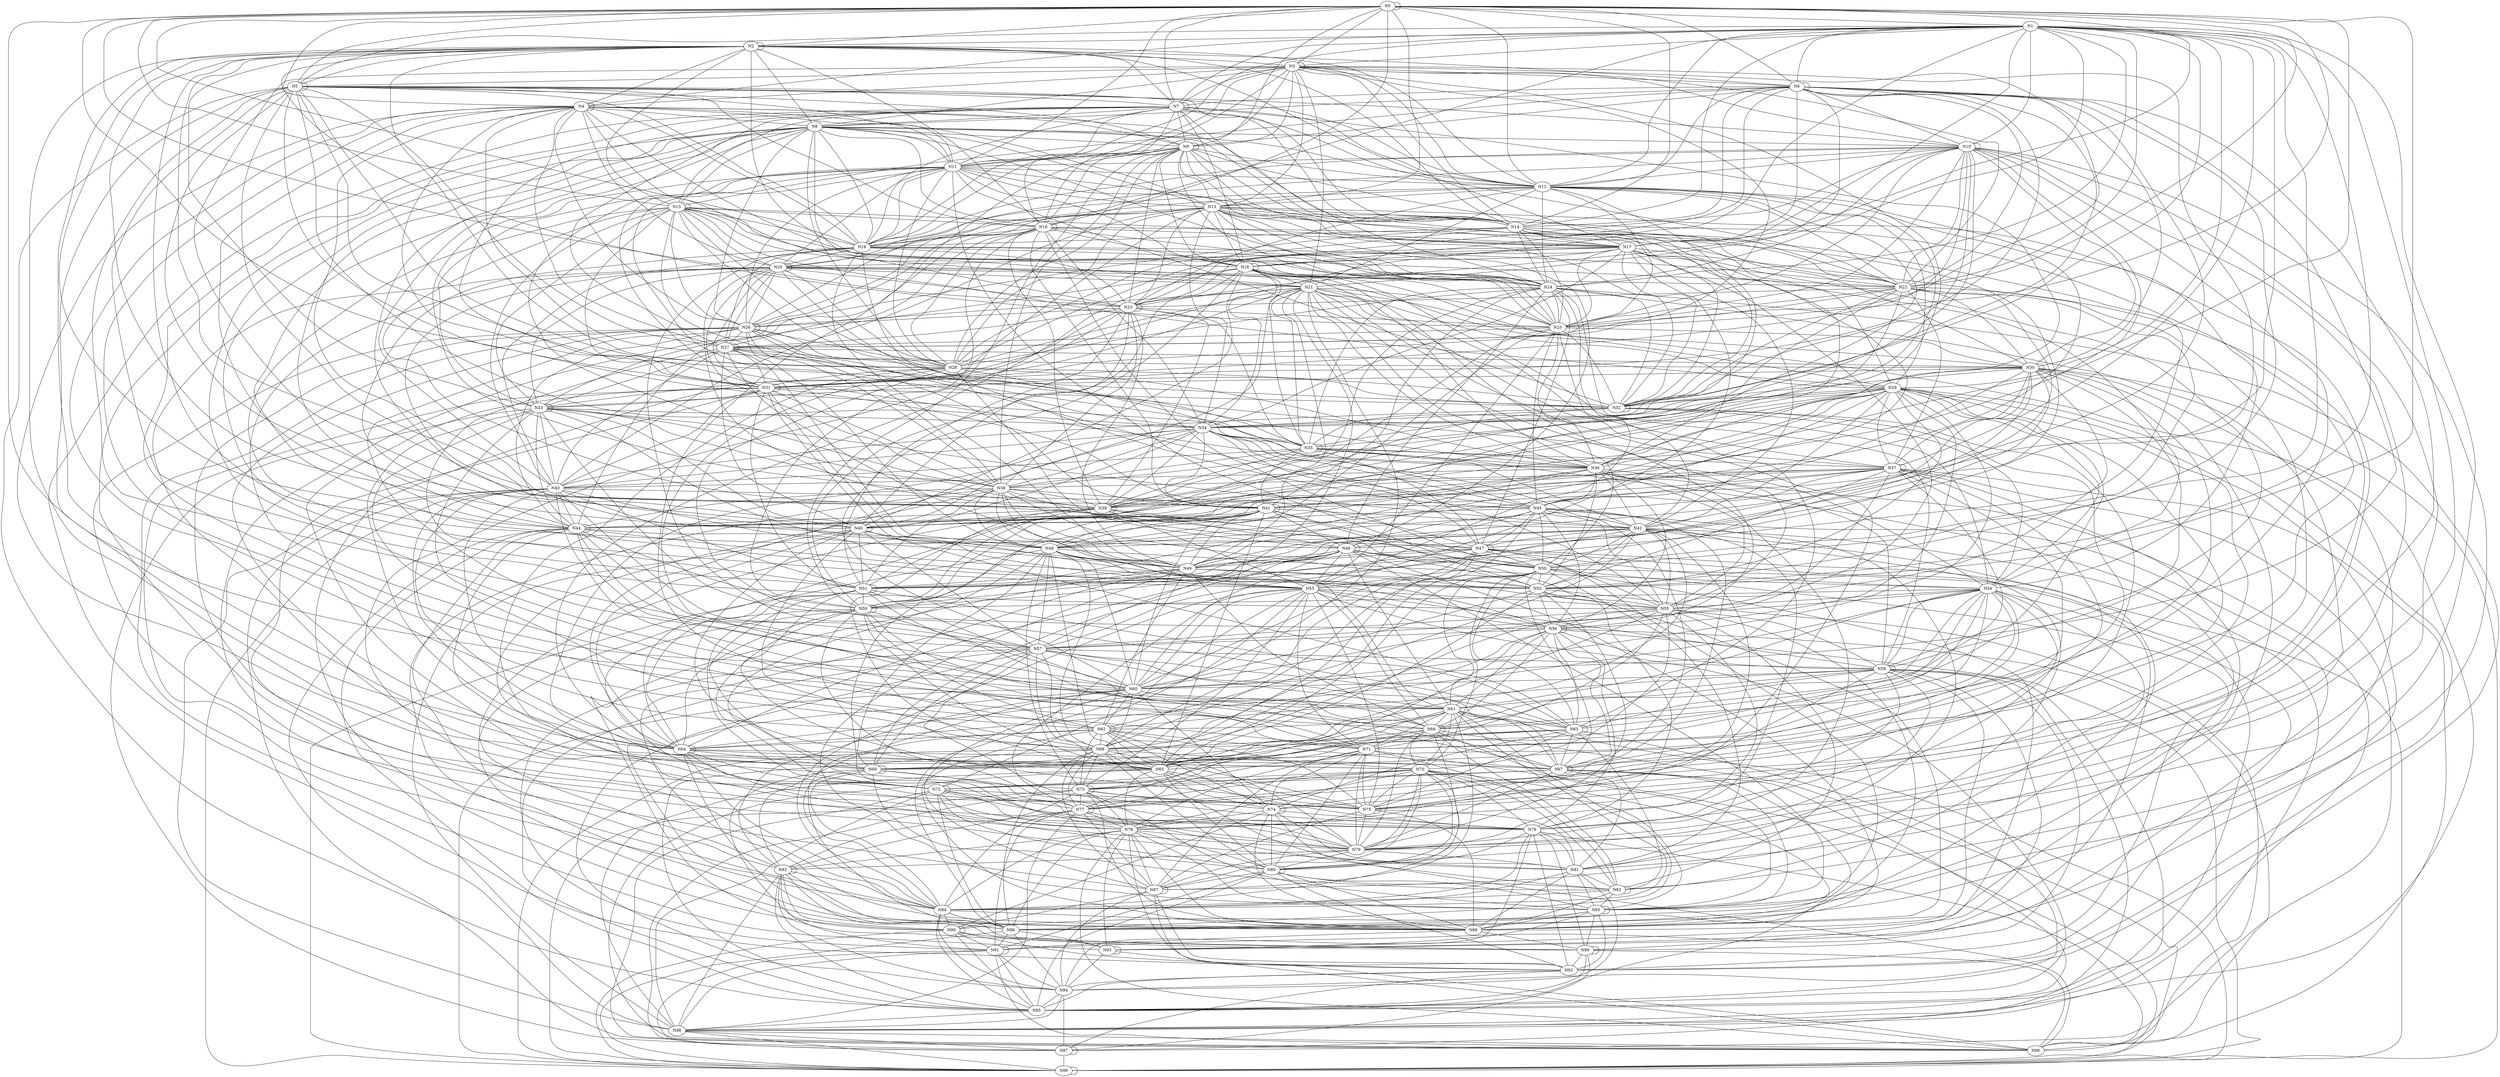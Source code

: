Graph G {
	N34--N39[weight=36];
	N34--N38[weight=45];
	N60--N87[weight=28];
	N10--N66[weight=69];
	N34--N35[weight=87];
	N60--N82[weight=16];
	N60--N84[weight=36];
	N34--N36[weight=98];
	N76--N98[weight=54];
	N17--N34[weight=6];
	N17--N33[weight=18];
	N17--N32[weight=46];
	N93--N98[weight=47];
	N26--N87[weight=87];
	N93--N94[weight=6];
	N93--N93[weight=83];
	N17--N28[weight=8];
	N34--N42[weight=47];
	N34--N41[weight=68];
	N34--N43[weight=95];
	N2--N12[weight=4];
	N2--N14[weight=78];
	N34--N45[weight=73];
	N2--N15[weight=20];
	N2--N16[weight=66];
	N34--N47[weight=20];
	N60--N74[weight=95];
	N17--N49[weight=25];
	N43--N70[weight=6];
	N43--N71[weight=88];
	N17--N42[weight=97];
	N0--N3[weight=37];
	N0--N2[weight=28];
	N43--N68[weight=60];
	N0--N1[weight=80];
	N0--N0[weight=28];
	N0--N7[weight=10];
	N2--N17[weight=19];
	N0--N6[weight=48];
	N2--N18[weight=88];
	N0--N5[weight=65];
	N34--N55[weight=47];
	N0--N4[weight=87];
	N0--N9[weight=56];
	N26--N93[weight=35];
	N34--N51[weight=97];
	N2--N25[weight=54];
	N43--N64[weight=44];
	N17--N58[weight=25];
	N67--N72[weight=13];
	N67--N73[weight=69];
	N17--N54[weight=84];
	N17--N53[weight=23];
	N43--N57[weight=50];
	N67--N67[weight=4];
	N2--N28[weight=41];
	N76--N84[weight=42];
	N10--N90[weight=82];
	N76--N81[weight=10];
	N26--N60[weight=77];
	N76--N80[weight=100];
	N2--N33[weight=38];
	N60--N99[weight=57];
	N17--N60[weight=63];
	N60--N94[weight=45];
	N76--N89[weight=14];
	N10--N79[weight=79];
	N35--N97[weight=68];
	N67--N85[weight=54];
	N43--N51[weight=72];
	N67--N81[weight=35];
	N43--N49[weight=38];
	N43--N45[weight=11];
	N26--N79[weight=11];
	N43--N44[weight=98];
	N67--N79[weight=78];
	N2--N39[weight=50];
	N76--N94[weight=3];
	N10--N80[weight=12];
	N76--N92[weight=61];
	N26--N72[weight=63];
	N2--N44[weight=64];
	N84--N95[weight=34];
	N2--N47[weight=6];
	N1--N2[weight=33];
	N1--N4[weight=61];
	N1--N3[weight=1];
	N1--N6[weight=81];
	N1--N5[weight=54];
	N1--N7[weight=94];
	N2--N40[weight=59];
	N17--N75[weight=84];
	N51--N75[weight=9];
	N3--N46[weight=89];
	N3--N40[weight=74];
	N42--N47[weight=97];
	N85--N93[weight=69];
	N85--N92[weight=78];
	N42--N49[weight=75];
	N42--N48[weight=60];
	N51--N72[weight=59];
	N51--N64[weight=46];
	N3--N38[weight=87];
	N51--N63[weight=2];
	N51--N69[weight=21];
	N51--N67[weight=41];
	N51--N66[weight=75];
	N85--N86[weight=25];
	N85--N85[weight=97];
	N18--N96[weight=29];
	N85--N88[weight=76];
	N3--N31[weight=36];
	N42--N50[weight=55];
	N85--N89[weight=69];
	N42--N52[weight=75];
	N42--N51[weight=17];
	N60--N66[weight=2];
	N2--N67[weight=15];
	N60--N61[weight=11];
	N60--N62[weight=14];
	N60--N68[weight=64];
	N51--N51[weight=55];
	N18--N64[weight=41];
	N51--N59[weight=49];
	N18--N60[weight=48];
	N84--N88[weight=84];
	N84--N86[weight=91];
	N75--N81[weight=4];
	N2--N70[weight=74];
	N75--N75[weight=81];
	N75--N79[weight=33];
	N84--N94[weight=69];
	N84--N90[weight=34];
	N2--N8[weight=73];
	N35--N41[weight=39];
	N2--N7[weight=14];
	N2--N6[weight=90];
	N2--N5[weight=39];
	N2--N4[weight=100];
	N2--N3[weight=85];
	N35--N42[weight=55];
	N2--N2[weight=74];
	N35--N43[weight=69];
	N58--N93[weight=9];
	N35--N37[weight=47];
	N61--N84[weight=9];
	N35--N38[weight=78];
	N35--N35[weight=15];
	N61--N86[weight=83];
	N35--N36[weight=55];
	N58--N95[weight=50];
	N61--N87[weight=65];
	N35--N39[weight=32];
	N58--N96[weight=81];
	N94--N96[weight=86];
	N94--N97[weight=89];
	N94--N95[weight=98];
	N33--N40[weight=40];
	N33--N42[weight=11];
	N33--N43[weight=12];
	N33--N33[weight=92];
	N33--N34[weight=9];
	N68--N73[weight=30];
	N33--N38[weight=63];
	N68--N77[weight=31];
	N33--N39[weight=33];
	N68--N75[weight=17];
	N58--N88[weight=19];
	N58--N89[weight=98];
	N61--N99[weight=72];
	N68--N70[weight=96];
	N61--N71[weight=62];
	N61--N70[weight=7];
	N3--N25[weight=72];
	N33--N44[weight=7];
	N4--N71[weight=36];
	N3--N21[weight=62];
	N3--N22[weight=40];
	N33--N49[weight=97];
	N4--N75[weight=59];
	N61--N62[weight=6];
	N58--N76[weight=59];
	N58--N78[weight=21];
	N61--N63[weight=86];
	N61--N66[weight=28];
	N61--N65[weight=22];
	N58--N75[weight=13];
	N61--N67[weight=3];
	N58--N58[weight=50];
	N27--N51[weight=100];
	N33--N62[weight=65];
	N3--N19[weight=78];
	N33--N64[weight=84];
	N3--N14[weight=62];
	N33--N56[weight=51];
	N3--N16[weight=69];
	N58--N60[weight=42];
	N3--N10[weight=55];
	N3--N11[weight=94];
	N3--N12[weight=6];
	N3--N13[weight=81];
	N58--N66[weight=100];
	N4--N68[weight=46];
	N58--N62[weight=38];
	N61--N77[weight=16];
	N27--N49[weight=8];
	N58--N61[weight=84];
	N10--N25[weight=80];
	N27--N48[weight=24];
	N53--N95[weight=33];
	N10--N27[weight=3];
	N10--N22[weight=44];
	N10--N24[weight=38];
	N10--N23[weight=51];
	N27--N43[weight=29];
	N25--N30[weight=73];
	N27--N40[weight=93];
	N3--N9[weight=70];
	N25--N32[weight=49];
	N3--N6[weight=65];
	N33--N66[weight=25];
	N3--N5[weight=68];
	N25--N27[weight=47];
	N3--N8[weight=57];
	N3--N7[weight=86];
	N3--N4[weight=47];
	N3--N3[weight=17];
	N1--N32[weight=77];
	N10--N31[weight=90];
	N10--N30[weight=65];
	N1--N37[weight=23];
	N53--N86[weight=8];
	N27--N38[weight=44];
	N8--N12[weight=92];
	N8--N11[weight=50];
	N8--N14[weight=64];
	N27--N37[weight=53];
	N8--N13[weight=28];
	N10--N11[weight=19];
	N27--N31[weight=33];
	N10--N10[weight=46];
	N27--N30[weight=22];
	N8--N10[weight=12];
	N27--N33[weight=6];
	N10--N12[weight=47];
	N25--N42[weight=91];
	N8--N19[weight=98];
	N8--N16[weight=9];
	N10--N19[weight=73];
	N86--N99[weight=65];
	N8--N15[weight=40];
	N25--N45[weight=48];
	N25--N36[weight=36];
	N10--N20[weight=10];
	N1--N41[weight=68];
	N27--N28[weight=20];
	N27--N27[weight=54];
	N53--N71[weight=53];
	N1--N18[weight=35];
	N53--N72[weight=58];
	N1--N17[weight=31];
	N53--N73[weight=69];
	N1--N16[weight=47];
	N25--N53[weight=66];
	N25--N51[weight=65];
	N33--N97[weight=85];
	N25--N48[weight=2];
	N43--N98[weight=35];
	N68--N87[weight=30];
	N43--N99[weight=17];
	N68--N86[weight=31];
	N1--N11[weight=64];
	N1--N10[weight=68];
	N68--N81[weight=5];
	N1--N14[weight=70];
	N68--N80[weight=93];
	N53--N66[weight=79];
	N1--N12[weight=24];
	N1--N29[weight=27];
	N10--N39[weight=64];
	N53--N84[weight=39];
	N10--N32[weight=6];
	N10--N35[weight=44];
	N35--N54[weight=76];
	N43--N96[weight=97];
	N17--N25[weight=4];
	N17--N23[weight=78];
	N17--N20[weight=64];
	N68--N95[weight=45];
	N68--N99[weight=81];
	N17--N18[weight=10];
	N1--N22[weight=63];
	N35--N47[weight=47];
	N53--N75[weight=48];
	N1--N24[weight=86];
	N53--N77[weight=10];
	N1--N23[weight=54];
	N69--N69[weight=81];
	N8--N44[weight=22];
	N8--N46[weight=42];
	N8--N43[weight=91];
	N36--N48[weight=48];
	N36--N56[weight=45];
	N36--N55[weight=30];
	N36--N52[weight=69];
	N19--N57[weight=71];
	N69--N77[weight=18];
	N1--N79[weight=86];
	N69--N79[weight=56];
	N53--N60[weight=5];
	N8--N52[weight=3];
	N5--N95[weight=93];
	N8--N51[weight=44];
	N91--N95[weight=9];
	N91--N96[weight=16];
	N91--N97[weight=31];
	N91--N98[weight=38];
	N91--N91[weight=13];
	N91--N94[weight=19];
	N36--N45[weight=93];
	N36--N43[weight=59];
	N1--N83[weight=57];
	N36--N42[weight=28];
	N36--N40[weight=83];
	N69--N83[weight=12];
	N45--N93[weight=11];
	N53--N58[weight=21];
	N69--N84[weight=26];
	N8--N61[weight=75];
	N53--N55[weight=14];
	N69--N89[weight=71];
	N53--N56[weight=53];
	N8--N23[weight=46];
	N8--N24[weight=17];
	N8--N26[weight=94];
	N8--N28[weight=8];
	N36--N79[weight=9];
	N86--N93[weight=42];
	N86--N94[weight=15];
	N69--N90[weight=9];
	N86--N91[weight=65];
	N1--N50[weight=96];
	N45--N81[weight=91];
	N1--N52[weight=10];
	N45--N67[weight=29];
	N45--N68[weight=63];
	N66--N99[weight=73];
	N36--N58[weight=65];
	N36--N59[weight=43];
	N16--N84[weight=22];
	N45--N75[weight=3];
	N95--N96[weight=11];
	N12--N39[weight=24];
	N65--N76[weight=97];
	N12--N36[weight=57];
	N65--N78[weight=8];
	N12--N34[weight=70];
	N99--N99[weight=29];
	N12--N41[weight=98];
	N36--N96[weight=13];
	N65--N80[weight=45];
	N32--N54[weight=96];
	N32--N71[weight=44];
	N66--N79[weight=32];
	N39--N39[weight=21];
	N12--N54[weight=47];
	N39--N46[weight=72];
	N65--N74[weight=67];
	N65--N75[weight=4];
	N19--N20[weight=29];
	N39--N44[weight=84];
	N19--N23[weight=59];
	N19--N22[weight=65];
	N32--N67[weight=24];
	N66--N80[weight=83];
	N19--N25[weight=42];
	N66--N83[weight=73];
	N19--N24[weight=95];
	N39--N40[weight=32];
	N19--N27[weight=26];
	N66--N85[weight=90];
	N66--N66[weight=93];
	N66--N69[weight=79];
	N32--N40[weight=98];
	N23--N35[weight=63];
	N65--N98[weight=98];
	N23--N38[weight=93];
	N23--N39[weight=71];
	N23--N40[weight=71];
	N66--N70[weight=8];
	N32--N34[weight=60];
	N32--N32[weight=4];
	N66--N71[weight=78];
	N66--N73[weight=41];
	N9--N62[weight=51];
	N8--N76[weight=25];
	N23--N25[weight=44];
	N23--N26[weight=24];
	N23--N23[weight=61];
	N23--N27[weight=82];
	N65--N96[weight=59];
	N19--N43[weight=52];
	N23--N31[weight=62];
	N19--N45[weight=86];
	N19--N44[weight=3];
	N32--N43[weight=7];
	N19--N49[weight=84];
	N9--N59[weight=75];
	N42--N76[weight=2];
	N42--N75[weight=6];
	N56--N72[weight=68];
	N16--N27[weight=63];
	N92--N94[weight=45];
	N16--N28[weight=58];
	N92--N95[weight=49];
	N56--N76[weight=19];
	N92--N97[weight=87];
	N5--N27[weight=46];
	N5--N28[weight=6];
	N89--N89[weight=64];
	N75--N88[weight=54];
	N89--N97[weight=11];
	N75--N87[weight=9];
	N89--N98[weight=9];
	N89--N92[weight=95];
	N89--N95[weight=24];
	N56--N68[weight=16];
	N56--N67[weight=81];
	N16--N34[weight=72];
	N5--N10[weight=3];
	N16--N18[weight=60];
	N42--N87[weight=51];
	N5--N11[weight=14];
	N16--N19[weight=93];
	N42--N86[weight=57];
	N56--N61[weight=91];
	N16--N16[weight=63];
	N16--N17[weight=6];
	N42--N88[weight=19];
	N9--N9[weight=85];
	N56--N66[weight=31];
	N56--N63[weight=13];
	N5--N19[weight=52];
	N5--N16[weight=73];
	N5--N14[weight=99];
	N5--N12[weight=3];
	N9--N38[weight=44];
	N29--N92[weight=97];
	N29--N91[weight=39];
	N9--N32[weight=33];
	N16--N22[weight=16];
	N56--N58[weight=89];
	N56--N57[weight=17];
	N56--N56[weight=54];
	N16--N24[weight=57];
	N42--N55[weight=21];
	N49--N62[weight=74];
	N5--N40[weight=23];
	N42--N57[weight=47];
	N49--N61[weight=43];
	N49--N66[weight=80];
	N52--N65[weight=50];
	N9--N28[weight=9];
	N39--N59[weight=63];
	N39--N53[weight=61];
	N39--N50[weight=8];
	N82--N95[weight=4];
	N9--N22[weight=86];
	N82--N96[weight=38];
	N82--N94[weight=37];
	N9--N25[weight=58];
	N9--N23[weight=23];
	N42--N62[weight=75];
	N5--N32[weight=52];
	N42--N65[weight=3];
	N49--N51[weight=9];
	N49--N55[weight=52];
	N5--N39[weight=85];
	N49--N52[weight=43];
	N52--N56[weight=40];
	N5--N34[weight=67];
	N5--N35[weight=69];
	N9--N18[weight=29];
	N9--N19[weight=56];
	N29--N74[weight=96];
	N9--N16[weight=10];
	N9--N17[weight=93];
	N39--N65[weight=92];
	N52--N60[weight=71];
	N9--N11[weight=39];
	N9--N14[weight=16];
	N9--N12[weight=45];
	N29--N77[weight=30];
	N9--N13[weight=47];
	N5--N64[weight=44];
	N49--N88[weight=54];
	N26--N38[weight=68];
	N49--N85[weight=82];
	N52--N88[weight=96];
	N49--N89[weight=68];
	N79--N80[weight=35];
	N26--N41[weight=64];
	N79--N81[weight=59];
	N26--N44[weight=62];
	N26--N45[weight=88];
	N79--N87[weight=66];
	N79--N82[weight=95];
	N5--N55[weight=92];
	N59--N62[weight=62];
	N59--N65[weight=13];
	N59--N64[weight=38];
	N59--N67[weight=88];
	N82--N91[weight=28];
	N82--N90[weight=11];
	N26--N48[weight=37];
	N62--N68[weight=11];
	N52--N76[weight=13];
	N62--N67[weight=13];
	N62--N64[weight=24];
	N52--N79[weight=24];
	N62--N65[weight=13];
	N62--N62[weight=58];
	N5--N57[weight=50];
	N59--N60[weight=71];
	N72--N98[weight=47];
	N8--N9[weight=5];
	N72--N96[weight=86];
	N82--N84[weight=3];
	N59--N59[weight=7];
	N82--N82[weight=90];
	N82--N89[weight=63];
	N82--N86[weight=73];
	N59--N76[weight=7];
	N59--N79[weight=80];
	N62--N79[weight=54];
	N62--N75[weight=53];
	N59--N72[weight=61];
	N62--N73[weight=68];
	N62--N74[weight=48];
	N62--N82[weight=2];
	N16--N50[weight=46];
	N72--N86[weight=7];
	N16--N59[weight=25];
	N16--N39[weight=79];
	N59--N88[weight=27];
	N26--N26[weight=5];
	N26--N27[weight=93];
	N72--N80[weight=64];
	N26--N28[weight=99];
	N52--N98[weight=38];
	N62--N88[weight=57];
	N72--N76[weight=35];
	N72--N77[weight=14];
	N72--N78[weight=97];
	N72--N79[weight=86];
	N72--N72[weight=28];
	N26--N36[weight=16];
	N72--N75[weight=33];
	N16--N44[weight=85];
	N16--N41[weight=25];
	N55--N69[weight=48];
	N22--N50[weight=35];
	N22--N49[weight=86];
	N22--N44[weight=82];
	N55--N71[weight=18];
	N6--N22[weight=71];
	N6--N21[weight=59];
	N55--N70[weight=29];
	N13--N14[weight=23];
	N55--N79[weight=36];
	N13--N19[weight=93];
	N13--N18[weight=91];
	N13--N17[weight=91];
	N38--N72[weight=96];
	N88--N91[weight=23];
	N22--N37[weight=82];
	N88--N89[weight=68];
	N22--N35[weight=89];
	N6--N30[weight=25];
	N55--N86[weight=48];
	N6--N34[weight=36];
	N13--N23[weight=40];
	N6--N33[weight=99];
	N55--N83[weight=20];
	N13--N20[weight=32];
	N38--N86[weight=18];
	N7--N9[weight=46];
	N7--N7[weight=31];
	N7--N8[weight=59];
	N22--N30[weight=19];
	N22--N32[weight=96];
	N22--N27[weight=86];
	N22--N23[weight=81];
	N22--N25[weight=14];
	N47--N99[weight=29];
	N64--N86[weight=14];
	N47--N93[weight=29];
	N55--N57[weight=100];
	N55--N58[weight=44];
	N55--N56[weight=28];
	N46--N53[weight=49];
	N64--N84[weight=46];
	N46--N55[weight=22];
	N46--N50[weight=45];
	N64--N81[weight=33];
	N46--N52[weight=44];
	N6--N15[weight=36];
	N6--N14[weight=26];
	N46--N46[weight=52];
	N6--N18[weight=7];
	N46--N49[weight=38];
	N6--N17[weight=76];
	N55--N65[weight=43];
	N6--N12[weight=32];
	N6--N10[weight=4];
	N14--N51[weight=51];
	N13--N47[weight=42];
	N13--N46[weight=84];
	N46--N64[weight=68];
	N46--N61[weight=29];
	N46--N60[weight=14];
	N29--N63[weight=19];
	N29--N60[weight=20];
	N46--N59[weight=45];
	N40--N96[weight=6];
	N31--N48[weight=40];
	N14--N40[weight=31];
	N31--N47[weight=67];
	N31--N43[weight=97];
	N7--N92[weight=72];
	N47--N85[weight=85];
	N29--N52[weight=3];
	N46--N69[weight=10];
	N31--N51[weight=18];
	N31--N52[weight=72];
	N29--N56[weight=42];
	N13--N65[weight=74];
	N29--N54[weight=70];
	N38--N41[weight=66];
	N13--N26[weight=46];
	N13--N25[weight=92];
	N14--N30[weight=4];
	N13--N24[weight=17];
	N38--N44[weight=67];
	N14--N32[weight=70];
	N56--N99[weight=73];
	N31--N78[weight=57];
	N56--N98[weight=69];
	N13--N28[weight=66];
	N38--N48[weight=63];
	N22--N74[weight=73];
	N47--N49[weight=60];
	N47--N47[weight=56];
	N46--N88[weight=79];
	N46--N85[weight=76];
	N38--N40[weight=24];
	N29--N42[weight=58];
	N29--N41[weight=70];
	N29--N40[weight=100];
	N47--N50[weight=94];
	N47--N51[weight=4];
	N47--N54[weight=30];
	N6--N6[weight=87];
	N14--N25[weight=59];
	N31--N84[weight=19];
	N6--N7[weight=6];
	N14--N26[weight=4];
	N38--N39[weight=39];
	N6--N8[weight=58];
	N6--N9[weight=88];
	N14--N28[weight=85];
	N13--N34[weight=80];
	N14--N29[weight=7];
	N31--N80[weight=95];
	N29--N45[weight=77];
	N13--N32[weight=17];
	N38--N52[weight=61];
	N38--N53[weight=77];
	N38--N56[weight=48];
	N14--N22[weight=15];
	N14--N24[weight=89];
	N47--N59[weight=36];
	N38--N50[weight=51];
	N47--N68[weight=97];
	N47--N65[weight=77];
	N29--N39[weight=71];
	N38--N49[weight=58];
	N29--N37[weight=40];
	N14--N17[weight=54];
	N29--N36[weight=83];
	N29--N35[weight=3];
	N14--N19[weight=35];
	N29--N34[weight=43];
	N47--N60[weight=60];
	N13--N43[weight=64];
	N29--N32[weight=10];
	N73--N74[weight=94];
	N73--N73[weight=66];
	N73--N75[weight=36];
	N73--N78[weight=40];
	N73--N77[weight=59];
	N30--N86[weight=71];
	N13--N90[weight=54];
	N73--N82[weight=53];
	N40--N51[weight=61];
	N40--N53[weight=65];
	N37--N67[weight=41];
	N40--N57[weight=20];
	N37--N66[weight=95];
	N37--N48[weight=47];
	N30--N81[weight=60];
	N23--N49[weight=31];
	N23--N51[weight=67];
	N40--N63[weight=36];
	N37--N52[weight=22];
	N40--N64[weight=70];
	N40--N65[weight=72];
	N40--N68[weight=88];
	N37--N55[weight=71];
	N37--N39[weight=50];
	N71--N80[weight=37];
	N37--N38[weight=100];
	N48--N99[weight=56];
	N37--N37[weight=24];
	N12--N19[weight=22];
	N73--N97[weight=71];
	N73--N99[weight=61];
	N12--N13[weight=88];
	N12--N22[weight=36];
	N12--N21[weight=44];
	N23--N84[weight=68];
	N30--N69[weight=54];
	N71--N79[weight=14];
	N71--N78[weight=17];
	N71--N77[weight=94];
	N37--N40[weight=88];
	N71--N75[weight=11];
	N63--N95[weight=48];
	N71--N74[weight=95];
	N13--N76[weight=16];
	N37--N45[weight=25];
	N37--N44[weight=69];
	N5--N9[weight=22];
	N73--N85[weight=89];
	N12--N29[weight=72];
	N5--N7[weight=40];
	N12--N26[weight=63];
	N12--N25[weight=98];
	N73--N88[weight=95];
	N12--N24[weight=76];
	N12--N23[weight=98];
	N30--N53[weight=32];
	N30--N55[weight=28];
	N5--N5[weight=25];
	N30--N58[weight=52];
	N40--N40[weight=14];
	N45--N56[weight=17];
	N45--N59[weight=47];
	N63--N63[weight=64];
	N63--N69[weight=1];
	N63--N68[weight=9];
	N63--N67[weight=64];
	N30--N51[weight=95];
	N30--N42[weight=84];
	N30--N45[weight=28];
	N71--N99[weight=43];
	N6--N60[weight=34];
	N63--N73[weight=3];
	N45--N46[weight=72];
	N45--N47[weight=16];
	N63--N75[weight=63];
	N63--N74[weight=26];
	N45--N49[weight=74];
	N30--N31[weight=91];
	N30--N30[weight=28];
	N30--N32[weight=35];
	N30--N37[weight=82];
	N15--N53[weight=58];
	N30--N39[weight=68];
	N45--N50[weight=83];
	N71--N87[weight=6];
	N63--N83[weight=77];
	N71--N83[weight=2];
	N6--N75[weight=68];
	N45--N55[weight=64];
	N81--N94[weight=31];
	N78--N93[weight=57];
	N78--N92[weight=3];
	N78--N98[weight=37];
	N6--N48[weight=67];
	N96--N97[weight=42];
	N96--N98[weight=2];
	N96--N99[weight=19];
	N81--N85[weight=27];
	N20--N29[weight=13];
	N81--N88[weight=40];
	N20--N28[weight=82];
	N78--N80[weight=29];
	N81--N84[weight=84];
	N4--N4[weight=6];
	N81--N83[weight=88];
	N20--N23[weight=37];
	N78--N82[weight=16];
	N20--N22[weight=62];
	N20--N21[weight=64];
	N78--N84[weight=70];
	N20--N20[weight=9];
	N20--N27[weight=75];
	N78--N86[weight=44];
	N20--N26[weight=43];
	N78--N85[weight=54];
	N20--N25[weight=78];
	N78--N88[weight=38];
	N78--N87[weight=82];
	N78--N79[weight=46];
	N6--N52[weight=15];
	N4--N9[weight=27];
	N4--N8[weight=14];
	N4--N19[weight=30];
	N74--N81[weight=85];
	N74--N80[weight=28];
	N15--N19[weight=21];
	N20--N33[weight=77];
	N20--N31[weight=61];
	N15--N16[weight=38];
	N20--N38[weight=65];
	N15--N15[weight=29];
	N41--N64[weight=98];
	N41--N65[weight=30];
	N57--N88[weight=15];
	N15--N17[weight=25];
	N20--N35[weight=8];
	N15--N22[weight=63];
	N15--N24[weight=76];
	N15--N21[weight=35];
	N15--N20[weight=42];
	N4--N11[weight=2];
	N4--N14[weight=80];
	N74--N78[weight=38];
	N4--N13[weight=77];
	N74--N76[weight=18];
	N74--N74[weight=12];
	N74--N90[weight=65];
	N41--N79[weight=24];
	N20--N48[weight=98];
	N57--N76[weight=40];
	N20--N47[weight=40];
	N57--N68[weight=7];
	N41--N82[weight=14];
	N57--N69[weight=45];
	N74--N88[weight=9];
	N50--N95[weight=99];
	N70--N78[weight=82];
	N70--N79[weight=46];
	N24--N41[weight=14];
	N70--N72[weight=27];
	N70--N73[weight=8];
	N70--N76[weight=76];
	N70--N77[weight=42];
	N70--N75[weight=92];
	N70--N80[weight=91];
	N15--N43[weight=62];
	N15--N42[weight=40];
	N24--N39[weight=62];
	N24--N35[weight=17];
	N24--N54[weight=5];
	N24--N53[weight=25];
	N57--N91[weight=26];
	N70--N83[weight=36];
	N70--N84[weight=67];
	N0--N19[weight=29];
	N57--N95[weight=78];
	N0--N17[weight=44];
	N70--N87[weight=28];
	N15--N26[weight=80];
	N70--N88[weight=91];
	N0--N15[weight=83];
	N15--N29[weight=67];
	N70--N85[weight=19];
	N0--N16[weight=90];
	N15--N28[weight=27];
	N0--N13[weight=70];
	N0--N14[weight=95];
	N15--N33[weight=58];
	N0--N11[weight=9];
	N0--N12[weight=28];
	N15--N35[weight=20];
	N15--N32[weight=13];
	N15--N31[weight=17];
	N20--N71[weight=76];
	N24--N47[weight=90];
	N24--N46[weight=85];
	N50--N70[weight=22];
	N48--N78[weight=88];
	N48--N73[weight=92];
	N83--N88[weight=14];
	N20--N75[weight=85];
	N83--N85[weight=25];
	N83--N84[weight=87];
	N83--N83[weight=5];
	N50--N67[weight=1];
	N50--N68[weight=16];
	N50--N65[weight=61];
	N50--N63[weight=78];
	N50--N61[weight=82];
	N48--N68[weight=1];
	N48--N69[weight=65];
	N24--N32[weight=2];
	N48--N65[weight=7];
	N48--N60[weight=57];
	N28--N45[weight=78];
	N28--N46[weight=7];
	N4--N41[weight=58];
	N37--N98[weight=79];
	N4--N44[weight=40];
	N37--N97[weight=47];
	N24--N28[weight=26];
	N50--N52[weight=72];
	N50--N53[weight=95];
	N24--N25[weight=98];
	N48--N57[weight=71];
	N50--N92[weight=24];
	N48--N56[weight=75];
	N41--N49[weight=81];
	N48--N53[weight=83];
	N48--N54[weight=11];
	N28--N71[weight=29];
	N41--N46[weight=47];
	N57--N61[weight=92];
	N41--N48[weight=84];
	N57--N63[weight=38];
	N41--N41[weight=47];
	N41--N42[weight=65];
	N57--N65[weight=83];
	N41--N44[weight=98];
	N57--N67[weight=61];
	N57--N58[weight=69];
	N4--N30[weight=65];
	N4--N31[weight=100];
	N50--N89[weight=57];
	N37--N85[weight=71];
	N74--N98[weight=10];
	N48--N49[weight=13];
	N50--N81[weight=11];
	N21--N78[weight=73];
	N28--N63[weight=24];
	N41--N59[weight=39];
	N41--N52[weight=45];
	N28--N69[weight=32];
	N41--N55[weight=93];
	N41--N60[weight=71];
	N30--N99[weight=71];
	N4--N21[weight=79];
	N4--N20[weight=96];
	N4--N24[weight=54];
	N4--N27[weight=36];
	N4--N26[weight=50];
	N37--N77[weight=71];
	N21--N49[weight=32];
	N54--N61[weight=93];
	N54--N64[weight=94];
	N54--N63[weight=15];
	N54--N55[weight=54];
	N54--N57[weight=13];
	N7--N31[weight=98];
	N54--N59[weight=78];
	N54--N58[weight=33];
	N44--N96[weight=85];
	N44--N95[weight=37];
	N7--N36[weight=70];
	N0--N61[weight=22];
	N18--N40[weight=64];
	N21--N50[weight=98];
	N21--N55[weight=58];
	N77--N96[weight=54];
	N21--N57[weight=4];
	N77--N91[weight=26];
	N54--N71[weight=69];
	N18--N58[weight=30];
	N54--N66[weight=12];
	N80--N92[weight=8];
	N18--N59[weight=93];
	N44--N82[weight=63];
	N80--N91[weight=30];
	N54--N68[weight=57];
	N54--N67[weight=28];
	N54--N69[weight=95];
	N80--N95[weight=76];
	N18--N56[weight=17];
	N21--N63[weight=52];
	N21--N64[weight=89];
	N77--N84[weight=82];
	N11--N50[weight=20];
	N31--N38[weight=43];
	N21--N23[weight=35];
	N77--N87[weight=74];
	N21--N25[weight=33];
	N31--N33[weight=36];
	N21--N26[weight=53];
	N31--N31[weight=12];
	N77--N82[weight=100];
	N21--N28[weight=16];
	N31--N32[weight=89];
	N77--N83[weight=29];
	N21--N29[weight=78];
	N28--N31[weight=28];
	N28--N32[weight=56];
	N18--N18[weight=82];
	N54--N83[weight=16];
	N7--N60[weight=8];
	N28--N36[weight=92];
	N18--N25[weight=21];
	N80--N80[weight=92];
	N54--N79[weight=84];
	N80--N83[weight=56];
	N18--N21[weight=38];
	N80--N85[weight=79];
	N80--N87[weight=38];
	N18--N24[weight=19];
	N80--N88[weight=81];
	N77--N77[weight=88];
	N77--N78[weight=90];
	N21--N30[weight=93];
	N21--N31[weight=99];
	N21--N35[weight=77];
	N21--N36[weight=70];
	N21--N37[weight=59];
	N54--N92[weight=54];
	N18--N36[weight=38];
	N18--N33[weight=33];
	N18--N34[weight=31];
	N18--N35[weight=56];
	N21--N40[weight=62];
	N11--N32[weight=86];
	N64--N72[weight=25];
	N67--N96[weight=16];
	N44--N44[weight=33];
	N67--N95[weight=20];
	N0--N25[weight=83];
	N0--N22[weight=71];
	N64--N69[weight=27];
	N0--N23[weight=70];
	N64--N67[weight=56];
	N44--N53[weight=53];
	N44--N52[weight=82];
	N64--N65[weight=92];
	N64--N64[weight=99];
	N11--N28[weight=17];
	N11--N26[weight=48];
	N97--N97[weight=30];
	N97--N99[weight=47];
	N0--N36[weight=34];
	N0--N31[weight=76];
	N11--N36[weight=80];
	N11--N33[weight=65];
	N11--N34[weight=6];
	N11--N39[weight=23];
	N11--N38[weight=86];
	N87--N98[weight=82];
	N24--N81[weight=10];
	N44--N66[weight=16];
	N90--N95[weight=89];
	N90--N93[weight=95];
	N7--N11[weight=82];
	N90--N92[weight=37];
	N7--N12[weight=60];
	N90--N91[weight=19];
	N44--N73[weight=77];
	N90--N90[weight=98];
	N7--N14[weight=73];
	N34--N64[weight=33];
	N7--N15[weight=21];
	N7--N16[weight=22];
	N7--N18[weight=75];
	N7--N19[weight=11];
	N90--N99[weight=47];
	N87--N87[weight=68];
	N11--N20[weight=69];
	N24--N94[weight=83];
	N34--N69[weight=99];
	N44--N57[weight=38];
	N44--N59[weight=88];
	N44--N60[weight=47];
	N11--N19[weight=81];
	N7--N22[weight=73];
	N0--N52[weight=6];
	N7--N24[weight=98];
	N11--N13[weight=10];
	N87--N92[weight=79];
	N11--N14[weight=76];
	N7--N27[weight=68];
	N87--N90[weight=68];
	N11--N12[weight=85];
	N11--N17[weight=26];
	N11--N18[weight=21];
	N87--N94[weight=15];
}